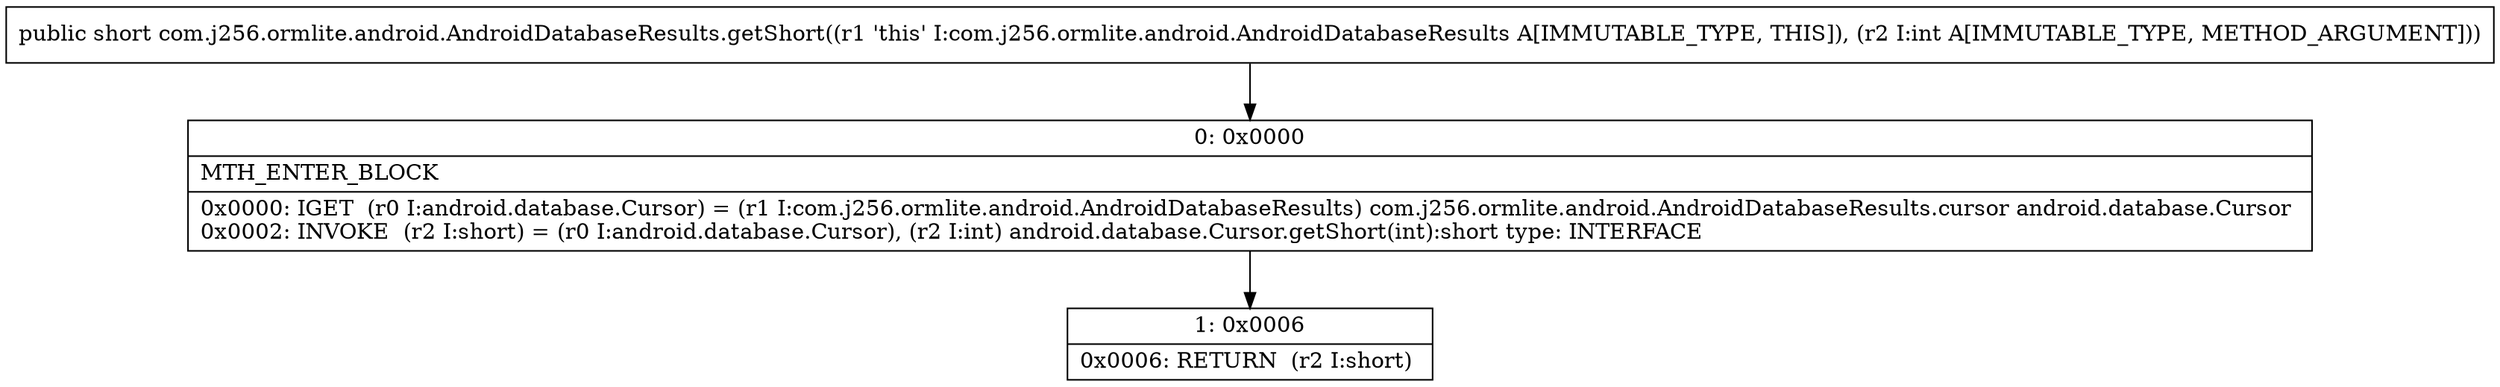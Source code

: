 digraph "CFG forcom.j256.ormlite.android.AndroidDatabaseResults.getShort(I)S" {
Node_0 [shape=record,label="{0\:\ 0x0000|MTH_ENTER_BLOCK\l|0x0000: IGET  (r0 I:android.database.Cursor) = (r1 I:com.j256.ormlite.android.AndroidDatabaseResults) com.j256.ormlite.android.AndroidDatabaseResults.cursor android.database.Cursor \l0x0002: INVOKE  (r2 I:short) = (r0 I:android.database.Cursor), (r2 I:int) android.database.Cursor.getShort(int):short type: INTERFACE \l}"];
Node_1 [shape=record,label="{1\:\ 0x0006|0x0006: RETURN  (r2 I:short) \l}"];
MethodNode[shape=record,label="{public short com.j256.ormlite.android.AndroidDatabaseResults.getShort((r1 'this' I:com.j256.ormlite.android.AndroidDatabaseResults A[IMMUTABLE_TYPE, THIS]), (r2 I:int A[IMMUTABLE_TYPE, METHOD_ARGUMENT])) }"];
MethodNode -> Node_0;
Node_0 -> Node_1;
}

